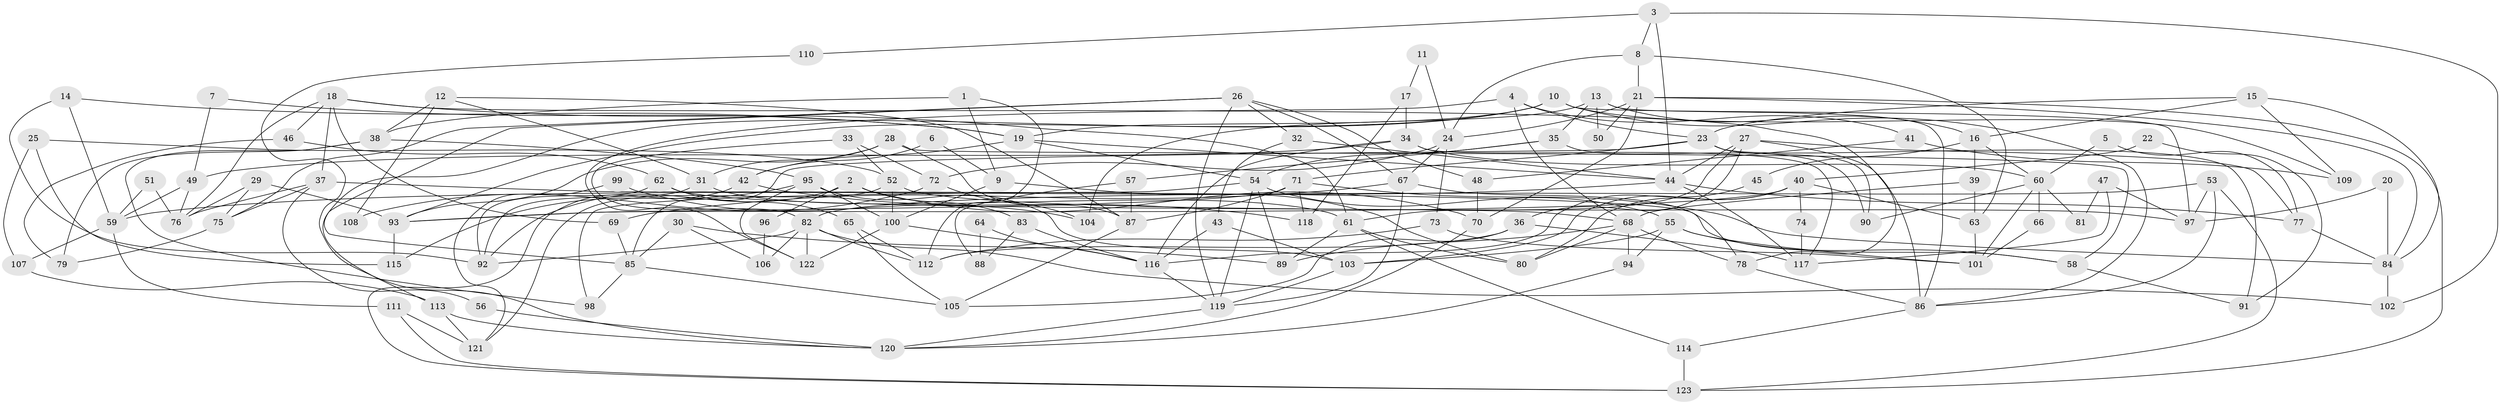 // coarse degree distribution, {2: 0.04054054054054054, 5: 0.22972972972972974, 6: 0.17567567567567569, 7: 0.0945945945945946, 3: 0.17567567567567569, 9: 0.04054054054054054, 4: 0.1891891891891892, 8: 0.04054054054054054, 10: 0.013513513513513514}
// Generated by graph-tools (version 1.1) at 2025/36/03/04/25 23:36:59]
// undirected, 123 vertices, 246 edges
graph export_dot {
  node [color=gray90,style=filled];
  1;
  2;
  3;
  4;
  5;
  6;
  7;
  8;
  9;
  10;
  11;
  12;
  13;
  14;
  15;
  16;
  17;
  18;
  19;
  20;
  21;
  22;
  23;
  24;
  25;
  26;
  27;
  28;
  29;
  30;
  31;
  32;
  33;
  34;
  35;
  36;
  37;
  38;
  39;
  40;
  41;
  42;
  43;
  44;
  45;
  46;
  47;
  48;
  49;
  50;
  51;
  52;
  53;
  54;
  55;
  56;
  57;
  58;
  59;
  60;
  61;
  62;
  63;
  64;
  65;
  66;
  67;
  68;
  69;
  70;
  71;
  72;
  73;
  74;
  75;
  76;
  77;
  78;
  79;
  80;
  81;
  82;
  83;
  84;
  85;
  86;
  87;
  88;
  89;
  90;
  91;
  92;
  93;
  94;
  95;
  96;
  97;
  98;
  99;
  100;
  101;
  102;
  103;
  104;
  105;
  106;
  107;
  108;
  109;
  110;
  111;
  112;
  113;
  114;
  115;
  116;
  117;
  118;
  119;
  120;
  121;
  122;
  123;
  1 -- 38;
  1 -- 112;
  1 -- 9;
  2 -- 70;
  2 -- 92;
  2 -- 83;
  2 -- 96;
  3 -- 44;
  3 -- 8;
  3 -- 102;
  3 -- 110;
  4 -- 122;
  4 -- 68;
  4 -- 23;
  4 -- 41;
  5 -- 60;
  5 -- 77;
  6 -- 9;
  6 -- 42;
  7 -- 49;
  7 -- 19;
  8 -- 63;
  8 -- 21;
  8 -- 24;
  9 -- 100;
  9 -- 80;
  10 -- 93;
  10 -- 113;
  10 -- 19;
  10 -- 86;
  10 -- 97;
  10 -- 109;
  11 -- 17;
  11 -- 24;
  12 -- 87;
  12 -- 38;
  12 -- 31;
  12 -- 108;
  13 -- 86;
  13 -- 16;
  13 -- 35;
  13 -- 50;
  13 -- 104;
  14 -- 59;
  14 -- 19;
  14 -- 92;
  15 -- 23;
  15 -- 84;
  15 -- 16;
  15 -- 109;
  16 -- 39;
  16 -- 45;
  16 -- 60;
  17 -- 118;
  17 -- 34;
  18 -- 61;
  18 -- 37;
  18 -- 46;
  18 -- 69;
  18 -- 76;
  18 -- 78;
  19 -- 54;
  19 -- 42;
  19 -- 44;
  20 -- 84;
  20 -- 97;
  21 -- 84;
  21 -- 24;
  21 -- 50;
  21 -- 70;
  21 -- 123;
  22 -- 91;
  22 -- 40;
  23 -- 85;
  23 -- 71;
  23 -- 90;
  23 -- 91;
  24 -- 67;
  24 -- 72;
  24 -- 73;
  25 -- 115;
  25 -- 107;
  25 -- 52;
  26 -- 119;
  26 -- 67;
  26 -- 32;
  26 -- 48;
  26 -- 75;
  26 -- 85;
  27 -- 44;
  27 -- 86;
  27 -- 36;
  27 -- 61;
  27 -- 77;
  28 -- 31;
  28 -- 87;
  28 -- 58;
  28 -- 93;
  29 -- 76;
  29 -- 93;
  29 -- 75;
  30 -- 85;
  30 -- 89;
  30 -- 106;
  31 -- 92;
  31 -- 61;
  32 -- 43;
  32 -- 44;
  33 -- 52;
  33 -- 82;
  33 -- 72;
  34 -- 60;
  34 -- 116;
  34 -- 49;
  34 -- 117;
  35 -- 54;
  35 -- 57;
  35 -- 90;
  36 -- 117;
  36 -- 105;
  36 -- 112;
  37 -- 58;
  37 -- 75;
  37 -- 56;
  37 -- 76;
  38 -- 95;
  38 -- 79;
  38 -- 98;
  39 -- 63;
  39 -- 68;
  40 -- 103;
  40 -- 80;
  40 -- 63;
  40 -- 74;
  40 -- 93;
  41 -- 109;
  41 -- 48;
  42 -- 123;
  42 -- 118;
  43 -- 116;
  43 -- 103;
  44 -- 59;
  44 -- 77;
  44 -- 117;
  45 -- 116;
  46 -- 62;
  46 -- 79;
  47 -- 117;
  47 -- 97;
  47 -- 81;
  48 -- 70;
  49 -- 76;
  49 -- 59;
  51 -- 59;
  51 -- 76;
  52 -- 97;
  52 -- 100;
  52 -- 121;
  53 -- 86;
  53 -- 123;
  53 -- 82;
  53 -- 97;
  54 -- 55;
  54 -- 89;
  54 -- 98;
  54 -- 119;
  55 -- 94;
  55 -- 101;
  55 -- 58;
  55 -- 103;
  56 -- 120;
  57 -- 87;
  57 -- 88;
  58 -- 91;
  59 -- 107;
  59 -- 111;
  60 -- 90;
  60 -- 66;
  60 -- 81;
  60 -- 101;
  61 -- 80;
  61 -- 89;
  61 -- 114;
  62 -- 65;
  62 -- 92;
  62 -- 68;
  63 -- 101;
  64 -- 116;
  64 -- 88;
  65 -- 105;
  65 -- 112;
  66 -- 101;
  67 -- 69;
  67 -- 78;
  67 -- 119;
  68 -- 80;
  68 -- 78;
  68 -- 89;
  68 -- 94;
  69 -- 85;
  70 -- 120;
  71 -- 93;
  71 -- 84;
  71 -- 87;
  71 -- 118;
  72 -- 104;
  72 -- 108;
  73 -- 112;
  73 -- 101;
  74 -- 117;
  75 -- 79;
  77 -- 84;
  78 -- 86;
  82 -- 102;
  82 -- 92;
  82 -- 106;
  82 -- 112;
  82 -- 122;
  83 -- 116;
  83 -- 88;
  84 -- 102;
  85 -- 98;
  85 -- 105;
  86 -- 114;
  87 -- 105;
  93 -- 115;
  94 -- 120;
  95 -- 122;
  95 -- 103;
  95 -- 100;
  95 -- 115;
  96 -- 106;
  99 -- 121;
  99 -- 104;
  100 -- 116;
  100 -- 122;
  103 -- 119;
  107 -- 113;
  110 -- 120;
  111 -- 123;
  111 -- 121;
  113 -- 120;
  113 -- 121;
  114 -- 123;
  116 -- 119;
  119 -- 120;
}
